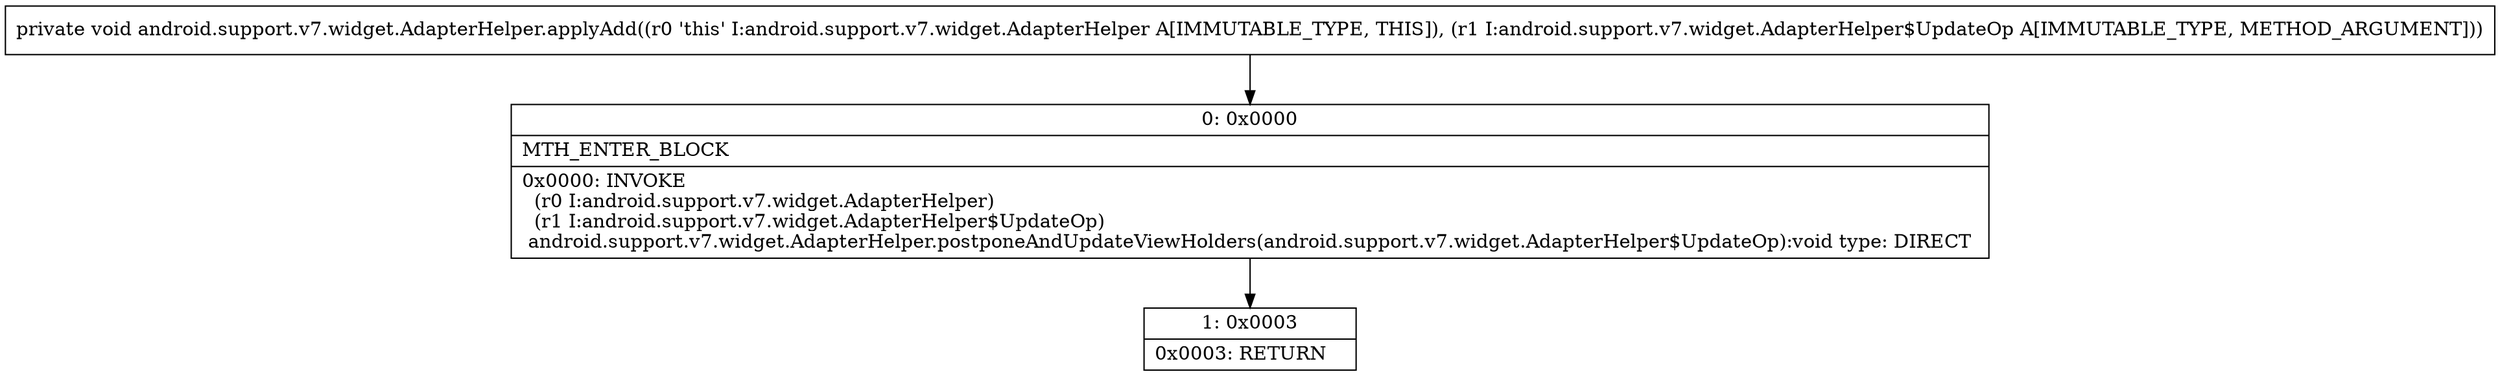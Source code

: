 digraph "CFG forandroid.support.v7.widget.AdapterHelper.applyAdd(Landroid\/support\/v7\/widget\/AdapterHelper$UpdateOp;)V" {
Node_0 [shape=record,label="{0\:\ 0x0000|MTH_ENTER_BLOCK\l|0x0000: INVOKE  \l  (r0 I:android.support.v7.widget.AdapterHelper)\l  (r1 I:android.support.v7.widget.AdapterHelper$UpdateOp)\l android.support.v7.widget.AdapterHelper.postponeAndUpdateViewHolders(android.support.v7.widget.AdapterHelper$UpdateOp):void type: DIRECT \l}"];
Node_1 [shape=record,label="{1\:\ 0x0003|0x0003: RETURN   \l}"];
MethodNode[shape=record,label="{private void android.support.v7.widget.AdapterHelper.applyAdd((r0 'this' I:android.support.v7.widget.AdapterHelper A[IMMUTABLE_TYPE, THIS]), (r1 I:android.support.v7.widget.AdapterHelper$UpdateOp A[IMMUTABLE_TYPE, METHOD_ARGUMENT])) }"];
MethodNode -> Node_0;
Node_0 -> Node_1;
}

